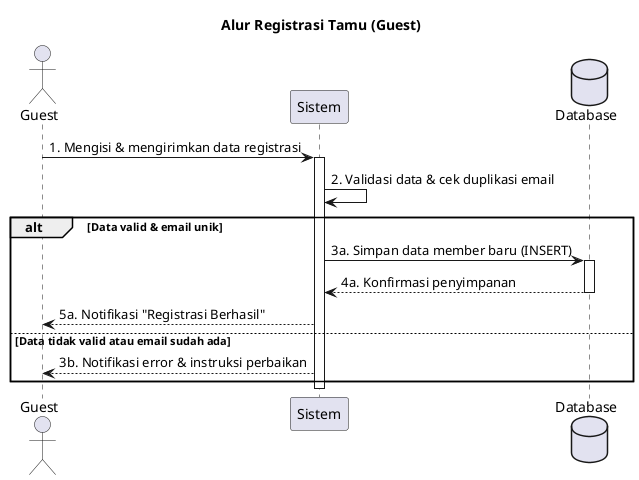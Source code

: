 @startuml
' //===== Konfigurasi Tampilan (Opsional) =====//
' skinparam actorStyle awesome
' skinparam sequenceParticipant underline
' skinparam sequenceArrowingStyle open

' //===== Definisi Aktor & Partisipan =====//
actor Guest
participant "Sistem" as System
database "Database" as DB

' //===== Alur Diagram =====//
title Alur Registrasi Tamu (Guest)

Guest -> System : 1. Mengisi & mengirimkan data registrasi
activate System

System -> System : 2. Validasi data & cek duplikasi email

alt Data valid & email unik
    System -> DB : 3a. Simpan data member baru (INSERT)
    activate DB
    DB --> System : 4a. Konfirmasi penyimpanan
    deactivate DB
    System --> Guest: 5a. Notifikasi "Registrasi Berhasil"
else Data tidak valid atau email sudah ada
    System --> Guest : 3b. Notifikasi error & instruksi perbaikan
end

deactivate System

@enduml